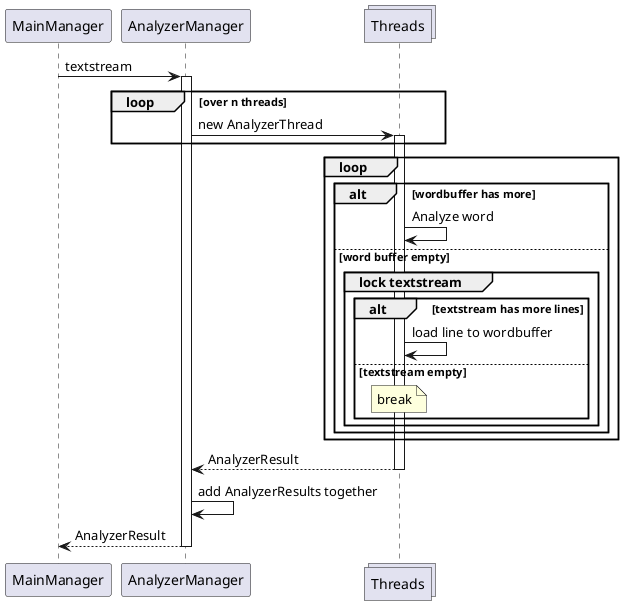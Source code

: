 @startuml
'https://plantuml.com/sequence-diagram

participant MainManager
participant AnalyzerManager
collections Threads

MainManager -> AnalyzerManager: textstream
activate AnalyzerManager

loop over n threads
AnalyzerManager -> Threads: new AnalyzerThread
activate Threads
end

loop

alt wordbuffer has more

Threads -> Threads: Analyze word

else word buffer empty

group lock textstream
alt textstream has more lines
Threads -> Threads: load line to wordbuffer

else textstream empty
note over Threads: break
end alt
end group

end alt

end
return AnalyzerResult

AnalyzerManager -> AnalyzerManager: add AnalyzerResults together
return AnalyzerResult

@enduml